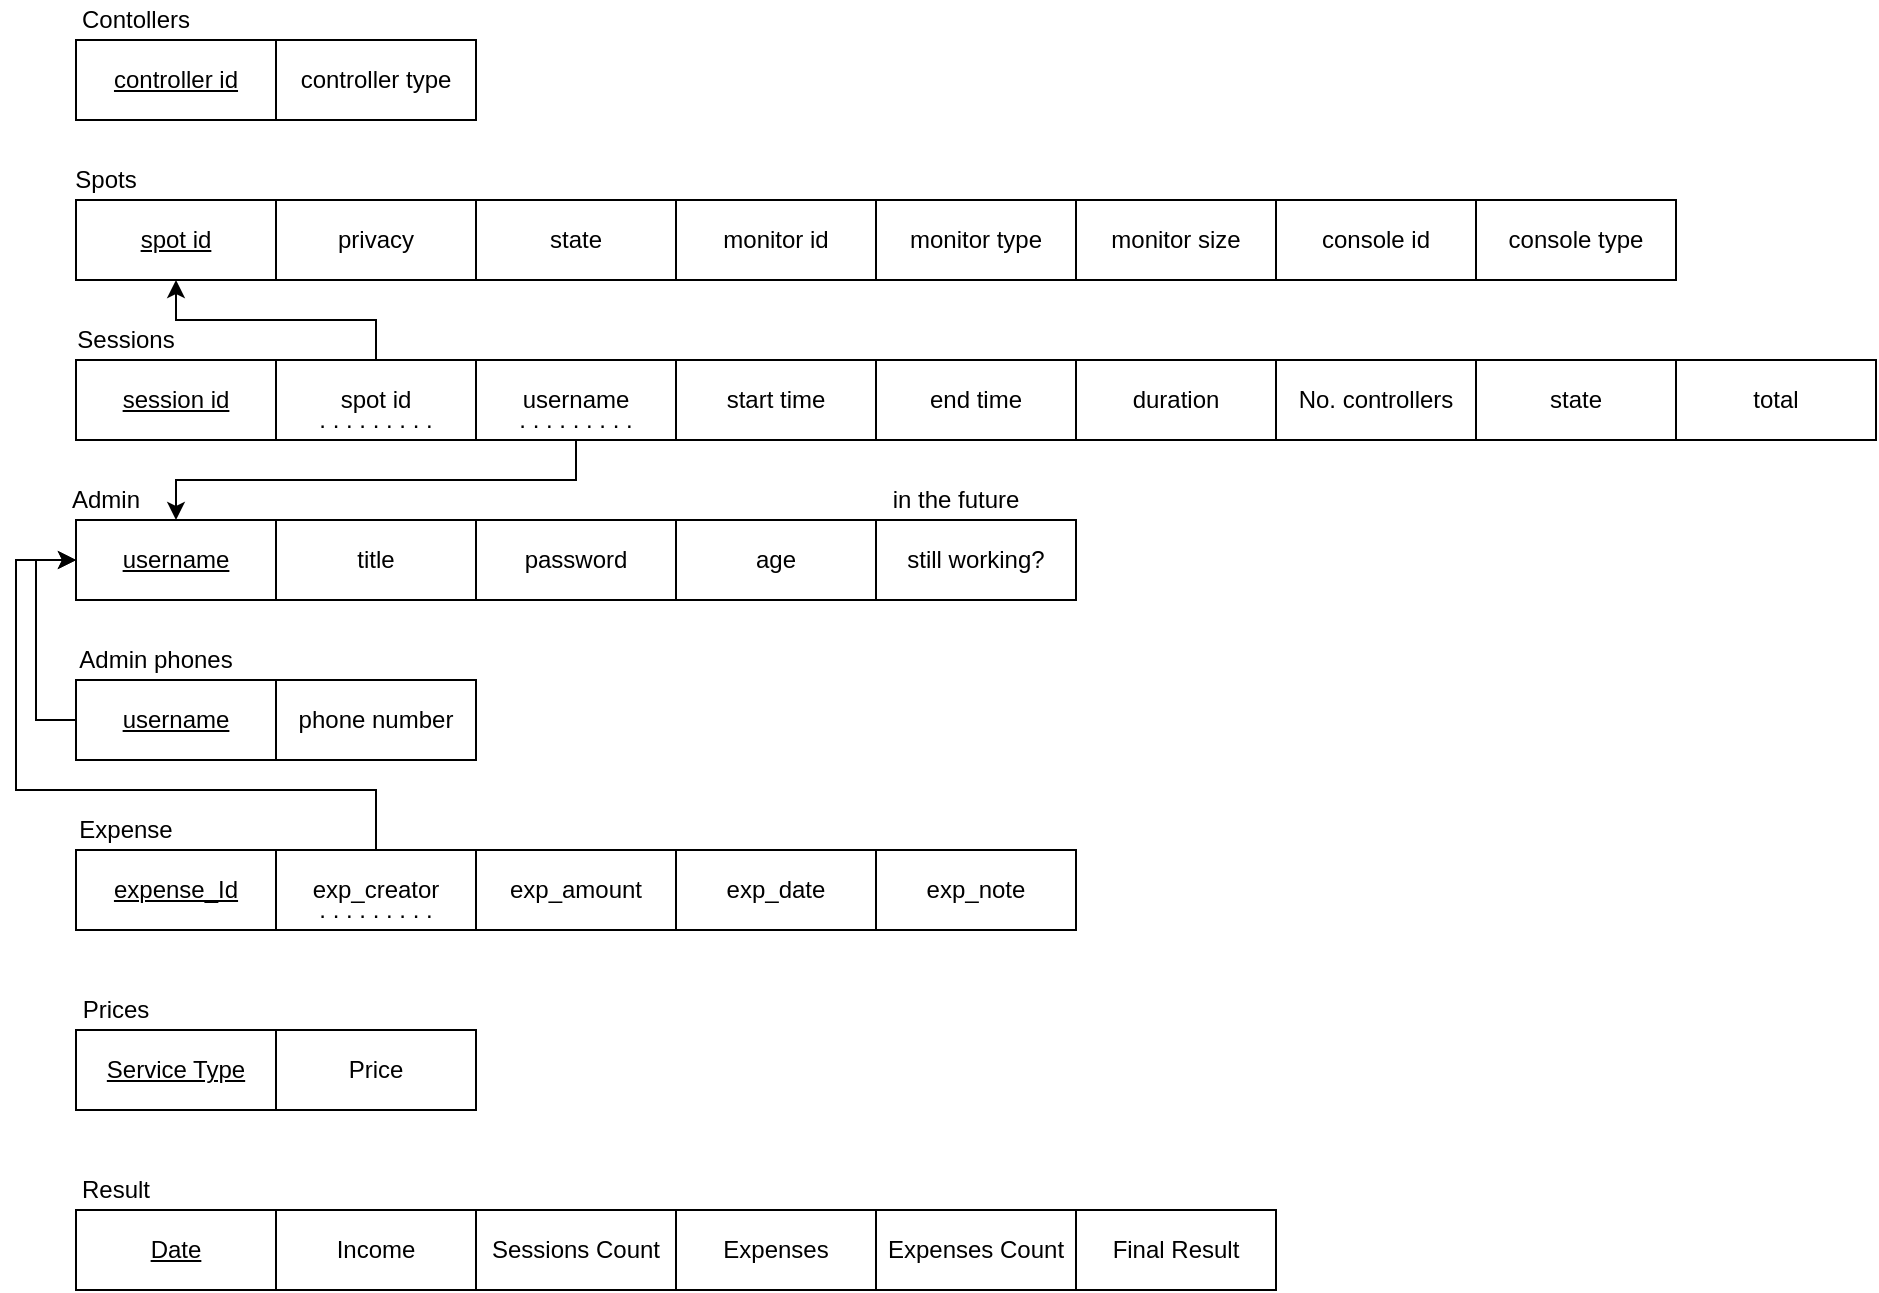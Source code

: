 <mxfile version="26.0.16">
  <diagram id="R2lEEEUBdFMjLlhIrx00" name="Page-1">
    <mxGraphModel dx="1050" dy="626" grid="1" gridSize="10" guides="1" tooltips="1" connect="1" arrows="1" fold="1" page="1" pageScale="1" pageWidth="1100" pageHeight="850" math="0" shadow="0" extFonts="Permanent Marker^https://fonts.googleapis.com/css?family=Permanent+Marker">
      <root>
        <mxCell id="0" />
        <mxCell id="1" parent="0" />
        <mxCell id="vMl-2I_XcNzp880yvL1j-1" value="monitor id" style="whiteSpace=wrap;html=1;align=center;" parent="1" vertex="1">
          <mxGeometry x="390" y="145" width="100" height="40" as="geometry" />
        </mxCell>
        <mxCell id="vMl-2I_XcNzp880yvL1j-3" value="monitor type" style="whiteSpace=wrap;html=1;align=center;" parent="1" vertex="1">
          <mxGeometry x="490" y="145" width="100" height="40" as="geometry" />
        </mxCell>
        <mxCell id="vMl-2I_XcNzp880yvL1j-6" value="&lt;u&gt;spot id&lt;/u&gt;" style="whiteSpace=wrap;html=1;align=center;" parent="1" vertex="1">
          <mxGeometry x="90" y="145" width="100" height="40" as="geometry" />
        </mxCell>
        <mxCell id="vMl-2I_XcNzp880yvL1j-7" value="privacy" style="whiteSpace=wrap;html=1;align=center;" parent="1" vertex="1">
          <mxGeometry x="190" y="145" width="100" height="40" as="geometry" />
        </mxCell>
        <mxCell id="vMl-2I_XcNzp880yvL1j-8" value="Spots" style="text;html=1;align=center;verticalAlign=middle;whiteSpace=wrap;rounded=0;" parent="1" vertex="1">
          <mxGeometry x="90" y="125" width="30" height="20" as="geometry" />
        </mxCell>
        <mxCell id="vMl-2I_XcNzp880yvL1j-9" value="&lt;u&gt;session id&lt;/u&gt;" style="whiteSpace=wrap;html=1;align=center;" parent="1" vertex="1">
          <mxGeometry x="90" y="225" width="100" height="40" as="geometry" />
        </mxCell>
        <mxCell id="vMl-2I_XcNzp880yvL1j-10" value="start time" style="whiteSpace=wrap;html=1;align=center;" parent="1" vertex="1">
          <mxGeometry x="390" y="225" width="100" height="40" as="geometry" />
        </mxCell>
        <mxCell id="vMl-2I_XcNzp880yvL1j-11" value="Sessions" style="text;html=1;align=center;verticalAlign=middle;whiteSpace=wrap;rounded=0;" parent="1" vertex="1">
          <mxGeometry x="90" y="205" width="50" height="20" as="geometry" />
        </mxCell>
        <mxCell id="vMl-2I_XcNzp880yvL1j-12" value="end time" style="whiteSpace=wrap;html=1;align=center;" parent="1" vertex="1">
          <mxGeometry x="490" y="225" width="100" height="40" as="geometry" />
        </mxCell>
        <mxCell id="vMl-2I_XcNzp880yvL1j-13" value="duration" style="whiteSpace=wrap;html=1;align=center;" parent="1" vertex="1">
          <mxGeometry x="590" y="225" width="100" height="40" as="geometry" />
        </mxCell>
        <mxCell id="vMl-2I_XcNzp880yvL1j-14" value="total" style="whiteSpace=wrap;html=1;align=center;" parent="1" vertex="1">
          <mxGeometry x="890" y="225" width="100" height="40" as="geometry" />
        </mxCell>
        <mxCell id="vMl-2I_XcNzp880yvL1j-15" value="&lt;u&gt;username&lt;/u&gt;" style="whiteSpace=wrap;html=1;align=center;" parent="1" vertex="1">
          <mxGeometry x="90" y="305" width="100" height="40" as="geometry" />
        </mxCell>
        <mxCell id="vMl-2I_XcNzp880yvL1j-16" value="title" style="whiteSpace=wrap;html=1;align=center;" parent="1" vertex="1">
          <mxGeometry x="190" y="305" width="100" height="40" as="geometry" />
        </mxCell>
        <mxCell id="vMl-2I_XcNzp880yvL1j-17" value="Admin" style="text;html=1;align=center;verticalAlign=middle;whiteSpace=wrap;rounded=0;" parent="1" vertex="1">
          <mxGeometry x="90" y="285" width="30" height="20" as="geometry" />
        </mxCell>
        <mxCell id="vMl-2I_XcNzp880yvL1j-19" value="password" style="whiteSpace=wrap;html=1;align=center;" parent="1" vertex="1">
          <mxGeometry x="290" y="305" width="100" height="40" as="geometry" />
        </mxCell>
        <mxCell id="vMl-2I_XcNzp880yvL1j-20" value="age" style="whiteSpace=wrap;html=1;align=center;" parent="1" vertex="1">
          <mxGeometry x="390" y="305" width="100" height="40" as="geometry" />
        </mxCell>
        <mxCell id="vMl-2I_XcNzp880yvL1j-32" style="edgeStyle=orthogonalEdgeStyle;rounded=0;orthogonalLoop=1;jettySize=auto;html=1;entryX=0;entryY=0.5;entryDx=0;entryDy=0;exitX=0;exitY=0.5;exitDx=0;exitDy=0;" parent="1" source="vMl-2I_XcNzp880yvL1j-21" target="vMl-2I_XcNzp880yvL1j-15" edge="1">
          <mxGeometry relative="1" as="geometry" />
        </mxCell>
        <mxCell id="vMl-2I_XcNzp880yvL1j-21" value="&lt;u&gt;username&lt;/u&gt;" style="whiteSpace=wrap;html=1;align=center;" parent="1" vertex="1">
          <mxGeometry x="90" y="385" width="100" height="40" as="geometry" />
        </mxCell>
        <mxCell id="vMl-2I_XcNzp880yvL1j-22" value="phone number" style="whiteSpace=wrap;html=1;align=center;" parent="1" vertex="1">
          <mxGeometry x="190" y="385" width="100" height="40" as="geometry" />
        </mxCell>
        <mxCell id="vMl-2I_XcNzp880yvL1j-23" value="Admin phones" style="text;html=1;align=center;verticalAlign=middle;whiteSpace=wrap;rounded=0;" parent="1" vertex="1">
          <mxGeometry x="90" y="365" width="80" height="20" as="geometry" />
        </mxCell>
        <mxCell id="vMl-2I_XcNzp880yvL1j-31" style="edgeStyle=orthogonalEdgeStyle;rounded=0;orthogonalLoop=1;jettySize=auto;html=1;entryX=0.5;entryY=1;entryDx=0;entryDy=0;" parent="1" source="vMl-2I_XcNzp880yvL1j-29" target="vMl-2I_XcNzp880yvL1j-6" edge="1">
          <mxGeometry relative="1" as="geometry" />
        </mxCell>
        <mxCell id="vMl-2I_XcNzp880yvL1j-29" value="spot id" style="whiteSpace=wrap;html=1;align=center;" parent="1" vertex="1">
          <mxGeometry x="190" y="225" width="100" height="40" as="geometry" />
        </mxCell>
        <mxCell id="vMl-2I_XcNzp880yvL1j-30" value=". . . . . . . . ." style="text;html=1;align=center;verticalAlign=middle;whiteSpace=wrap;rounded=0;" parent="1" vertex="1">
          <mxGeometry x="210" y="250" width="60" height="10" as="geometry" />
        </mxCell>
        <mxCell id="vMl-2I_XcNzp880yvL1j-37" style="edgeStyle=orthogonalEdgeStyle;rounded=0;orthogonalLoop=1;jettySize=auto;html=1;" parent="1" source="vMl-2I_XcNzp880yvL1j-33" target="vMl-2I_XcNzp880yvL1j-15" edge="1">
          <mxGeometry relative="1" as="geometry">
            <Array as="points">
              <mxPoint x="340" y="285" />
              <mxPoint x="140" y="285" />
            </Array>
          </mxGeometry>
        </mxCell>
        <mxCell id="vMl-2I_XcNzp880yvL1j-33" value="&lt;span&gt;username&lt;/span&gt;" style="whiteSpace=wrap;html=1;align=center;fontStyle=0" parent="1" vertex="1">
          <mxGeometry x="290" y="225" width="100" height="40" as="geometry" />
        </mxCell>
        <mxCell id="vMl-2I_XcNzp880yvL1j-35" value=". . . . . . . . ." style="text;html=1;align=center;verticalAlign=middle;whiteSpace=wrap;rounded=0;" parent="1" vertex="1">
          <mxGeometry x="310" y="245" width="60" height="20" as="geometry" />
        </mxCell>
        <mxCell id="cA_Y_hp0tnk4bVUNIRvy-1" value="state" style="whiteSpace=wrap;html=1;align=center;" parent="1" vertex="1">
          <mxGeometry x="290" y="145" width="100" height="40" as="geometry" />
        </mxCell>
        <mxCell id="14UpplsEN58tgAS8ZlCI-3" value="&lt;u&gt;controller id&lt;/u&gt;" style="whiteSpace=wrap;html=1;align=center;" parent="1" vertex="1">
          <mxGeometry x="90" y="65" width="100" height="40" as="geometry" />
        </mxCell>
        <mxCell id="14UpplsEN58tgAS8ZlCI-4" value="controller type" style="whiteSpace=wrap;html=1;align=center;" parent="1" vertex="1">
          <mxGeometry x="190" y="65" width="100" height="40" as="geometry" />
        </mxCell>
        <mxCell id="14UpplsEN58tgAS8ZlCI-5" value="Contollers" style="text;html=1;align=center;verticalAlign=middle;whiteSpace=wrap;rounded=0;" parent="1" vertex="1">
          <mxGeometry x="90" y="45" width="60" height="20" as="geometry" />
        </mxCell>
        <mxCell id="bu7YByInc2cbmgPubohY-17" value="No. controllers" style="whiteSpace=wrap;html=1;align=center;" parent="1" vertex="1">
          <mxGeometry x="690" y="225" width="100" height="40" as="geometry" />
        </mxCell>
        <mxCell id="bu7YByInc2cbmgPubohY-18" value="state" style="whiteSpace=wrap;html=1;align=center;" parent="1" vertex="1">
          <mxGeometry x="790" y="225" width="100" height="40" as="geometry" />
        </mxCell>
        <mxCell id="N1OpcSBwZ1UoR5eqr_IY-1" value="monitor size" style="whiteSpace=wrap;html=1;align=center;" parent="1" vertex="1">
          <mxGeometry x="590" y="145" width="100" height="40" as="geometry" />
        </mxCell>
        <mxCell id="N1OpcSBwZ1UoR5eqr_IY-2" value="console id" style="whiteSpace=wrap;html=1;align=center;" parent="1" vertex="1">
          <mxGeometry x="690" y="145" width="100" height="40" as="geometry" />
        </mxCell>
        <mxCell id="N1OpcSBwZ1UoR5eqr_IY-3" value="console type" style="whiteSpace=wrap;html=1;align=center;" parent="1" vertex="1">
          <mxGeometry x="790" y="145" width="100" height="40" as="geometry" />
        </mxCell>
        <mxCell id="N1OpcSBwZ1UoR5eqr_IY-8" value="still working?" style="whiteSpace=wrap;html=1;align=center;" parent="1" vertex="1">
          <mxGeometry x="490" y="305" width="100" height="40" as="geometry" />
        </mxCell>
        <mxCell id="N1OpcSBwZ1UoR5eqr_IY-12" value="in the future" style="text;html=1;align=center;verticalAlign=middle;whiteSpace=wrap;rounded=0;" parent="1" vertex="1">
          <mxGeometry x="490" y="285" width="80" height="20" as="geometry" />
        </mxCell>
        <mxCell id="uJXUkpME-3gGwWMGe-Xu-1" value="&lt;u&gt;expense_Id&lt;/u&gt;" style="whiteSpace=wrap;html=1;align=center;" parent="1" vertex="1">
          <mxGeometry x="90" y="470" width="100" height="40" as="geometry" />
        </mxCell>
        <mxCell id="uJXUkpME-3gGwWMGe-Xu-3" value="Expense" style="text;html=1;align=center;verticalAlign=middle;whiteSpace=wrap;rounded=0;" parent="1" vertex="1">
          <mxGeometry x="90" y="450" width="50" height="20" as="geometry" />
        </mxCell>
        <mxCell id="uJXUkpME-3gGwWMGe-Xu-4" value="exp_amount" style="whiteSpace=wrap;html=1;align=center;" parent="1" vertex="1">
          <mxGeometry x="290" y="470" width="100" height="40" as="geometry" />
        </mxCell>
        <mxCell id="uJXUkpME-3gGwWMGe-Xu-5" value="exp_date" style="whiteSpace=wrap;html=1;align=center;" parent="1" vertex="1">
          <mxGeometry x="390" y="470" width="100" height="40" as="geometry" />
        </mxCell>
        <mxCell id="uJXUkpME-3gGwWMGe-Xu-6" value="exp_note" style="whiteSpace=wrap;html=1;align=center;" parent="1" vertex="1">
          <mxGeometry x="490" y="470" width="100" height="40" as="geometry" />
        </mxCell>
        <mxCell id="uJXUkpME-3gGwWMGe-Xu-9" style="edgeStyle=orthogonalEdgeStyle;rounded=0;orthogonalLoop=1;jettySize=auto;html=1;entryX=0;entryY=0.5;entryDx=0;entryDy=0;" parent="1" source="uJXUkpME-3gGwWMGe-Xu-7" target="vMl-2I_XcNzp880yvL1j-15" edge="1">
          <mxGeometry relative="1" as="geometry">
            <Array as="points">
              <mxPoint x="240" y="440" />
              <mxPoint x="60" y="440" />
              <mxPoint x="60" y="325" />
            </Array>
          </mxGeometry>
        </mxCell>
        <mxCell id="uJXUkpME-3gGwWMGe-Xu-7" value="exp_creator" style="whiteSpace=wrap;html=1;align=center;" parent="1" vertex="1">
          <mxGeometry x="190" y="470" width="100" height="40" as="geometry" />
        </mxCell>
        <mxCell id="uJXUkpME-3gGwWMGe-Xu-8" value=". . . . . . . . ." style="text;html=1;align=center;verticalAlign=middle;whiteSpace=wrap;rounded=0;" parent="1" vertex="1">
          <mxGeometry x="210" y="490" width="60" height="20" as="geometry" />
        </mxCell>
        <mxCell id="WsVJZzvzxONerWVxxFK9-1" value="Date" style="whiteSpace=wrap;html=1;align=center;fontStyle=4" vertex="1" parent="1">
          <mxGeometry x="90" y="650" width="100" height="40" as="geometry" />
        </mxCell>
        <mxCell id="WsVJZzvzxONerWVxxFK9-2" value="Result" style="text;html=1;align=center;verticalAlign=middle;whiteSpace=wrap;rounded=0;" vertex="1" parent="1">
          <mxGeometry x="90" y="630" width="40" height="20" as="geometry" />
        </mxCell>
        <mxCell id="WsVJZzvzxONerWVxxFK9-3" value="Sessions Count" style="whiteSpace=wrap;html=1;align=center;" vertex="1" parent="1">
          <mxGeometry x="290" y="650" width="100" height="40" as="geometry" />
        </mxCell>
        <mxCell id="WsVJZzvzxONerWVxxFK9-4" value="Expenses Count" style="whiteSpace=wrap;html=1;align=center;" vertex="1" parent="1">
          <mxGeometry x="490" y="650" width="100" height="40" as="geometry" />
        </mxCell>
        <mxCell id="WsVJZzvzxONerWVxxFK9-6" value="Income" style="whiteSpace=wrap;html=1;align=center;" vertex="1" parent="1">
          <mxGeometry x="190" y="650" width="100" height="40" as="geometry" />
        </mxCell>
        <mxCell id="WsVJZzvzxONerWVxxFK9-8" value="Service Type" style="whiteSpace=wrap;html=1;align=center;fontStyle=4" vertex="1" parent="1">
          <mxGeometry x="90" y="560" width="100" height="40" as="geometry" />
        </mxCell>
        <mxCell id="WsVJZzvzxONerWVxxFK9-9" value="Prices" style="text;html=1;align=center;verticalAlign=middle;whiteSpace=wrap;rounded=0;" vertex="1" parent="1">
          <mxGeometry x="90" y="540" width="40" height="20" as="geometry" />
        </mxCell>
        <mxCell id="WsVJZzvzxONerWVxxFK9-10" value="Price" style="whiteSpace=wrap;html=1;align=center;" vertex="1" parent="1">
          <mxGeometry x="190" y="560" width="100" height="40" as="geometry" />
        </mxCell>
        <mxCell id="WsVJZzvzxONerWVxxFK9-12" value="Expenses" style="whiteSpace=wrap;html=1;align=center;" vertex="1" parent="1">
          <mxGeometry x="390" y="650" width="100" height="40" as="geometry" />
        </mxCell>
        <mxCell id="WsVJZzvzxONerWVxxFK9-13" value="Final Result" style="whiteSpace=wrap;html=1;align=center;" vertex="1" parent="1">
          <mxGeometry x="590" y="650" width="100" height="40" as="geometry" />
        </mxCell>
      </root>
    </mxGraphModel>
  </diagram>
</mxfile>
